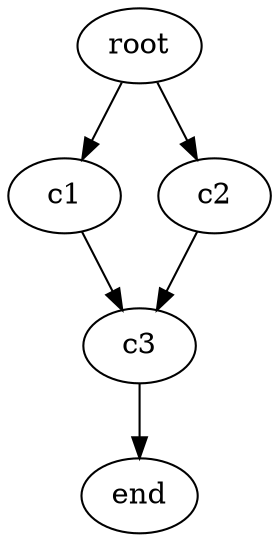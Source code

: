 digraph G {
  c1 [size="1e9", alpha="0.2"];
  c2 [size="5e9", alpha="0.5"];
  c3 [size="2e9"];
  root->c1 [size="2e8"];
  root->c2 [size="1e8"];
  c1->c3   [size="5e8"];
  c2->c3   [size="-1."];
  c3->end  [size="2e8"];
}
